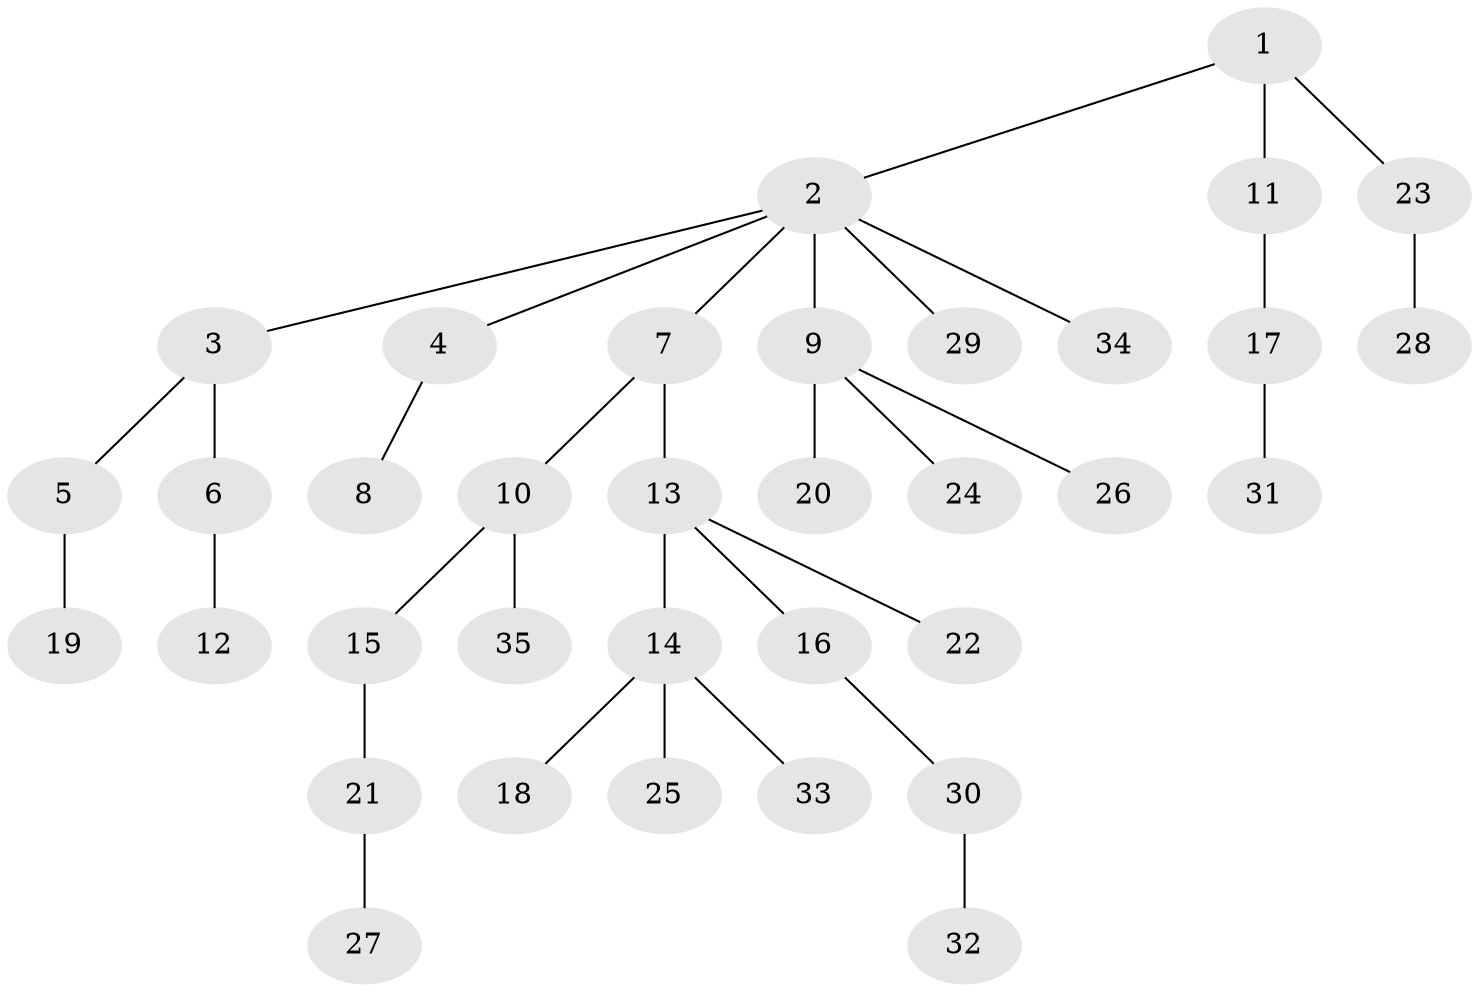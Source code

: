 // original degree distribution, {3: 0.08, 8: 0.02, 2: 0.32, 4: 0.06, 1: 0.48, 5: 0.04}
// Generated by graph-tools (version 1.1) at 2025/51/03/04/25 22:51:48]
// undirected, 35 vertices, 34 edges
graph export_dot {
  node [color=gray90,style=filled];
  1;
  2;
  3;
  4;
  5;
  6;
  7;
  8;
  9;
  10;
  11;
  12;
  13;
  14;
  15;
  16;
  17;
  18;
  19;
  20;
  21;
  22;
  23;
  24;
  25;
  26;
  27;
  28;
  29;
  30;
  31;
  32;
  33;
  34;
  35;
  1 -- 2 [weight=1.0];
  1 -- 11 [weight=1.0];
  1 -- 23 [weight=1.0];
  2 -- 3 [weight=1.0];
  2 -- 4 [weight=1.0];
  2 -- 7 [weight=1.0];
  2 -- 9 [weight=1.0];
  2 -- 29 [weight=1.0];
  2 -- 34 [weight=1.0];
  3 -- 5 [weight=1.0];
  3 -- 6 [weight=1.0];
  4 -- 8 [weight=1.0];
  5 -- 19 [weight=1.0];
  6 -- 12 [weight=1.0];
  7 -- 10 [weight=1.0];
  7 -- 13 [weight=1.0];
  9 -- 20 [weight=1.0];
  9 -- 24 [weight=1.0];
  9 -- 26 [weight=1.0];
  10 -- 15 [weight=1.0];
  10 -- 35 [weight=1.0];
  11 -- 17 [weight=1.0];
  13 -- 14 [weight=1.0];
  13 -- 16 [weight=1.0];
  13 -- 22 [weight=1.0];
  14 -- 18 [weight=1.0];
  14 -- 25 [weight=1.0];
  14 -- 33 [weight=1.0];
  15 -- 21 [weight=1.0];
  16 -- 30 [weight=1.0];
  17 -- 31 [weight=1.0];
  21 -- 27 [weight=1.0];
  23 -- 28 [weight=1.0];
  30 -- 32 [weight=1.0];
}
